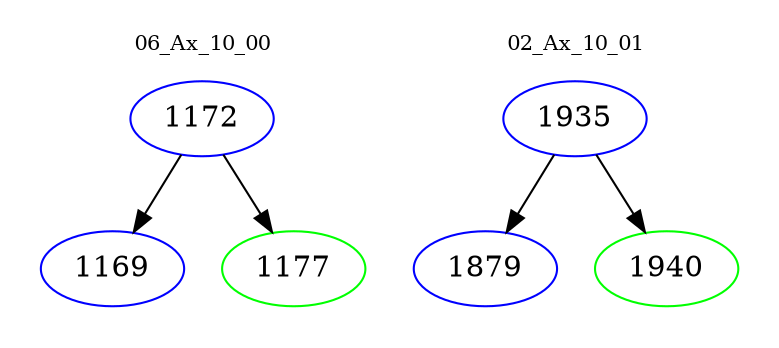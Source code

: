 digraph{
subgraph cluster_0 {
color = white
label = "06_Ax_10_00";
fontsize=10;
T0_1172 [label="1172", color="blue"]
T0_1172 -> T0_1169 [color="black"]
T0_1169 [label="1169", color="blue"]
T0_1172 -> T0_1177 [color="black"]
T0_1177 [label="1177", color="green"]
}
subgraph cluster_1 {
color = white
label = "02_Ax_10_01";
fontsize=10;
T1_1935 [label="1935", color="blue"]
T1_1935 -> T1_1879 [color="black"]
T1_1879 [label="1879", color="blue"]
T1_1935 -> T1_1940 [color="black"]
T1_1940 [label="1940", color="green"]
}
}
